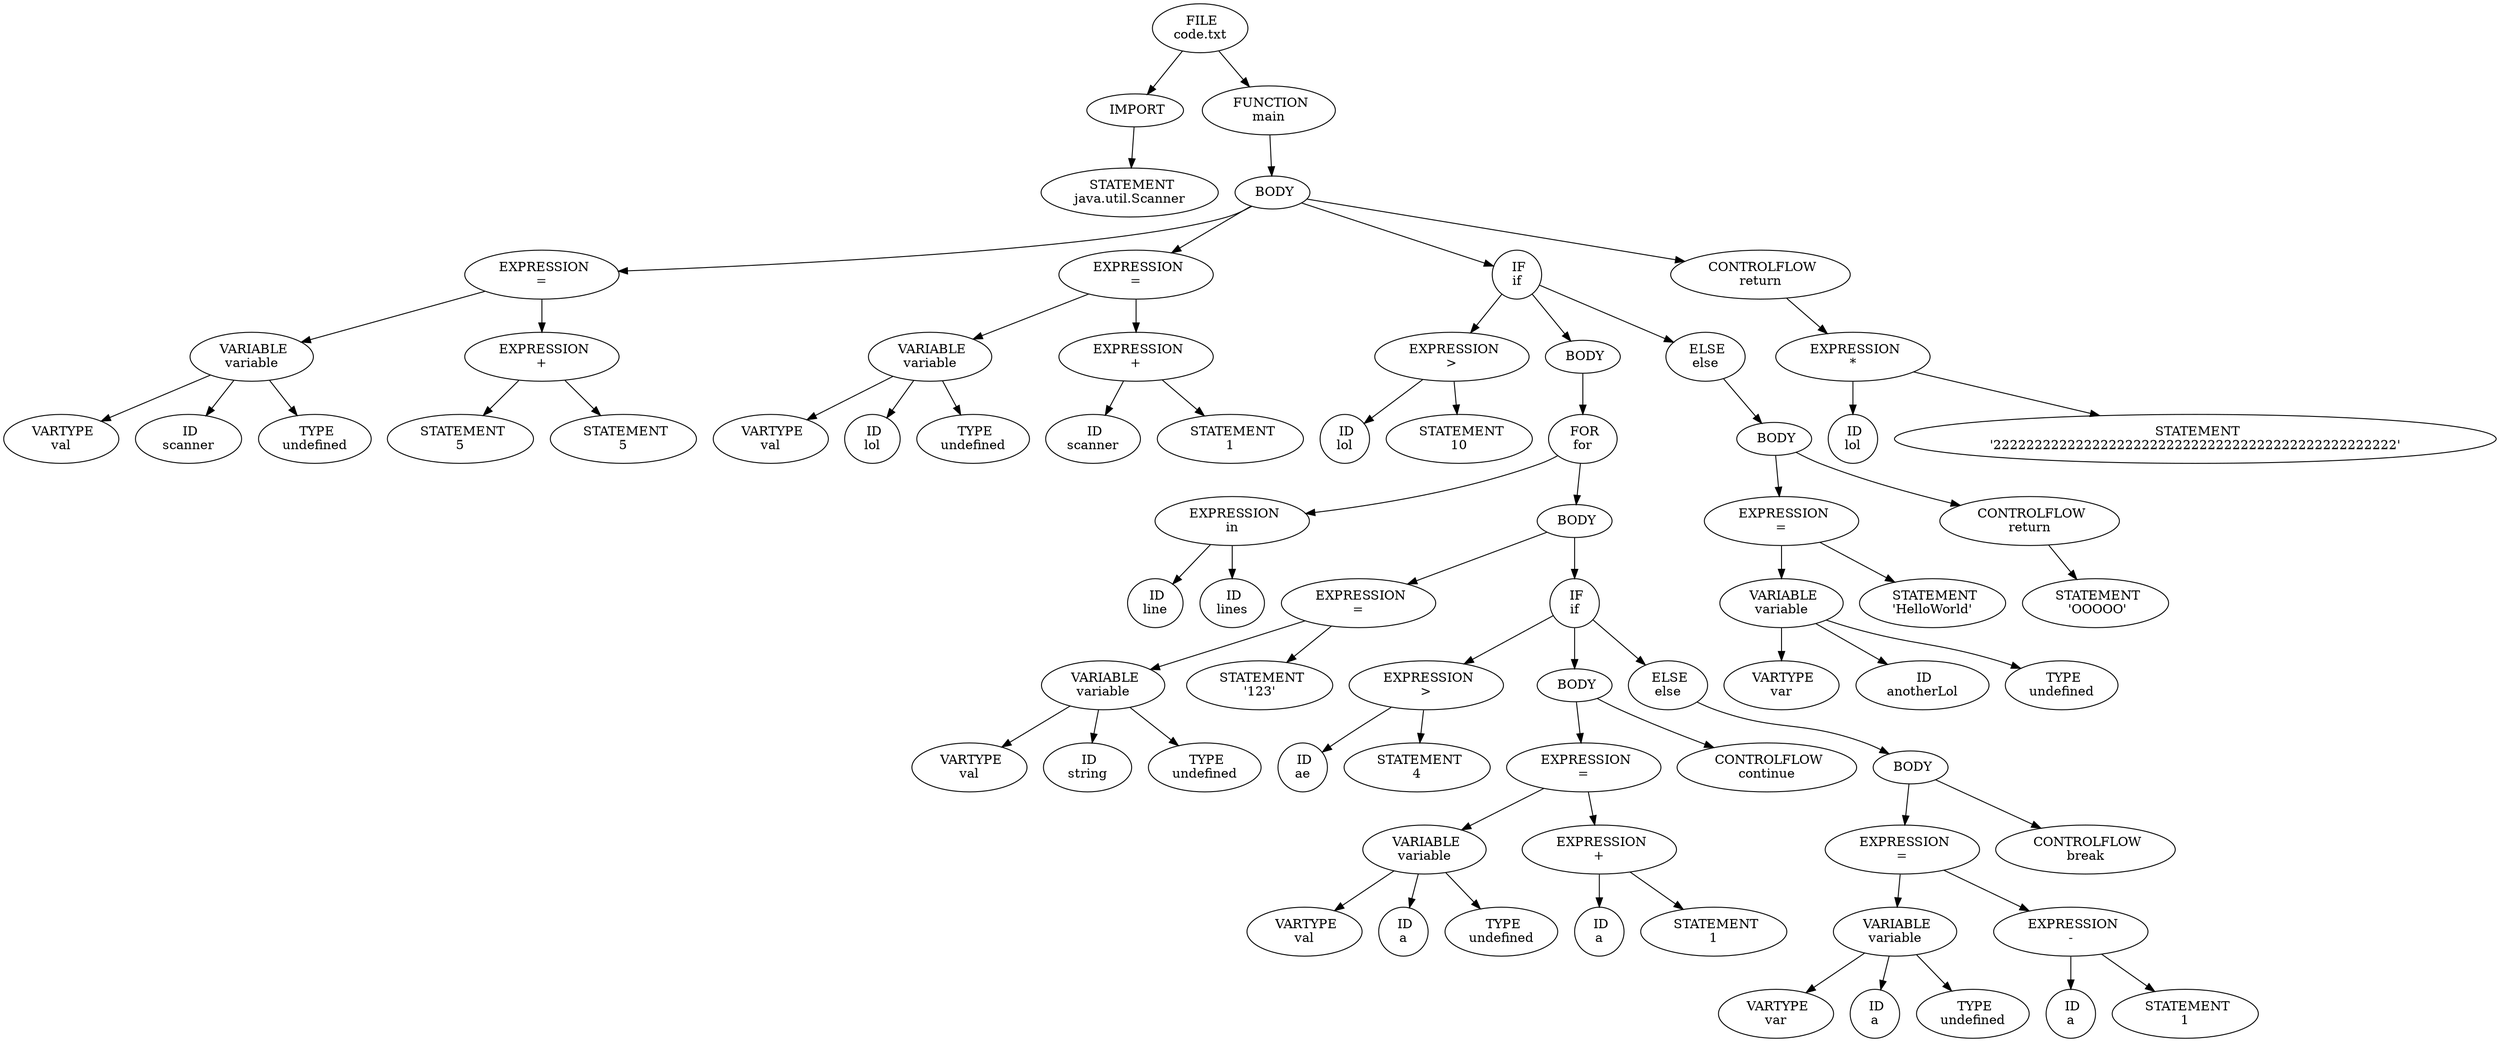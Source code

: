digraph{
3[label=" STATEMENT
java.util.Scanner"];
2[label=" IMPORT
"];
8[label=" VARTYPE
val"];
9[label=" ID
 scanner "];
10[label=" TYPE
undefined"];
7[label=" VARIABLE
variable"];
12[label=" STATEMENT
5"];
13[label=" STATEMENT
5"];
11[label=" EXPRESSION
+"];
6[label=" EXPRESSION
="];
16[label=" VARTYPE
val"];
17[label=" ID
 lol "];
18[label=" TYPE
undefined"];
15[label=" VARIABLE
variable"];
20[label=" ID
scanner"];
21[label=" STATEMENT
1"];
19[label=" EXPRESSION
+"];
14[label=" EXPRESSION
="];
24[label=" ID
lol"];
25[label=" STATEMENT
10"];
23[label=" EXPRESSION
>"];
29[label=" ID
line"];
30[label=" ID
lines"];
28[label=" EXPRESSION
in"];
34[label=" VARTYPE
val"];
35[label=" ID
 string "];
36[label=" TYPE
undefined"];
33[label=" VARIABLE
variable"];
37[label=" STATEMENT
'123'"];
32[label=" EXPRESSION
="];
40[label=" ID
ae"];
41[label=" STATEMENT
4"];
39[label=" EXPRESSION
>"];
45[label=" VARTYPE
val"];
46[label=" ID
 a "];
47[label=" TYPE
undefined"];
44[label=" VARIABLE
variable"];
49[label=" ID
a"];
50[label=" STATEMENT
1"];
48[label=" EXPRESSION
+"];
43[label=" EXPRESSION
="];
51[label=" CONTROLFLOW
continue"];
42[label=" BODY
"];
56[label=" VARTYPE
var"];
57[label=" ID
 a "];
58[label=" TYPE
undefined"];
55[label=" VARIABLE
variable"];
60[label=" ID
a"];
61[label=" STATEMENT
1"];
59[label=" EXPRESSION
-"];
54[label=" EXPRESSION
="];
62[label=" CONTROLFLOW
break"];
53[label=" BODY
"];
52[label=" ELSE
else"];
38[label=" IF
if"];
31[label=" BODY
"];
27[label=" FOR
for"];
26[label=" BODY
"];
67[label=" VARTYPE
var"];
68[label=" ID
 anotherLol "];
69[label=" TYPE
undefined"];
66[label=" VARIABLE
variable"];
70[label=" STATEMENT
'HelloWorld'"];
65[label=" EXPRESSION
="];
72[label=" STATEMENT
 'OOOOO'"];
71[label=" CONTROLFLOW
return"];
64[label=" BODY
"];
63[label=" ELSE
else"];
22[label=" IF
if"];
75[label=" ID
lol"];
76[label=" STATEMENT
'2222222222222222222222222222222222222222222222222'"];
74[label=" EXPRESSION
*"];
73[label=" CONTROLFLOW
return"];
5[label=" BODY
"];
4[label=" FUNCTION
main"];
1[label=" FILE
code.txt"];
1 -> 2
2 -> 3
1 -> 4
4 -> 5
5 -> 6
6 -> 7
7 -> 8
7 -> 9
7 -> 10
6 -> 11
11 -> 12
11 -> 13
5 -> 14
14 -> 15
15 -> 16
15 -> 17
15 -> 18
14 -> 19
19 -> 20
19 -> 21
5 -> 22
22 -> 23
23 -> 24
23 -> 25
22 -> 26
26 -> 27
27 -> 28
28 -> 29
28 -> 30
27 -> 31
31 -> 32
32 -> 33
33 -> 34
33 -> 35
33 -> 36
32 -> 37
31 -> 38
38 -> 39
39 -> 40
39 -> 41
38 -> 42
42 -> 43
43 -> 44
44 -> 45
44 -> 46
44 -> 47
43 -> 48
48 -> 49
48 -> 50
42 -> 51
38 -> 52
52 -> 53
53 -> 54
54 -> 55
55 -> 56
55 -> 57
55 -> 58
54 -> 59
59 -> 60
59 -> 61
53 -> 62
22 -> 63
63 -> 64
64 -> 65
65 -> 66
66 -> 67
66 -> 68
66 -> 69
65 -> 70
64 -> 71
71 -> 72
5 -> 73
73 -> 74
74 -> 75
74 -> 76

}